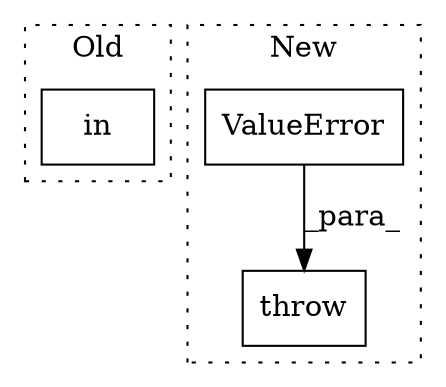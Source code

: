 digraph G {
subgraph cluster0 {
1 [label="in" a="105" s="4255" l="33" shape="box"];
label = "Old";
style="dotted";
}
subgraph cluster1 {
2 [label="ValueError" a="32" s="4745" l="12" shape="box"];
3 [label="throw" a="53" s="4739" l="6" shape="box"];
label = "New";
style="dotted";
}
2 -> 3 [label="_para_"];
}
